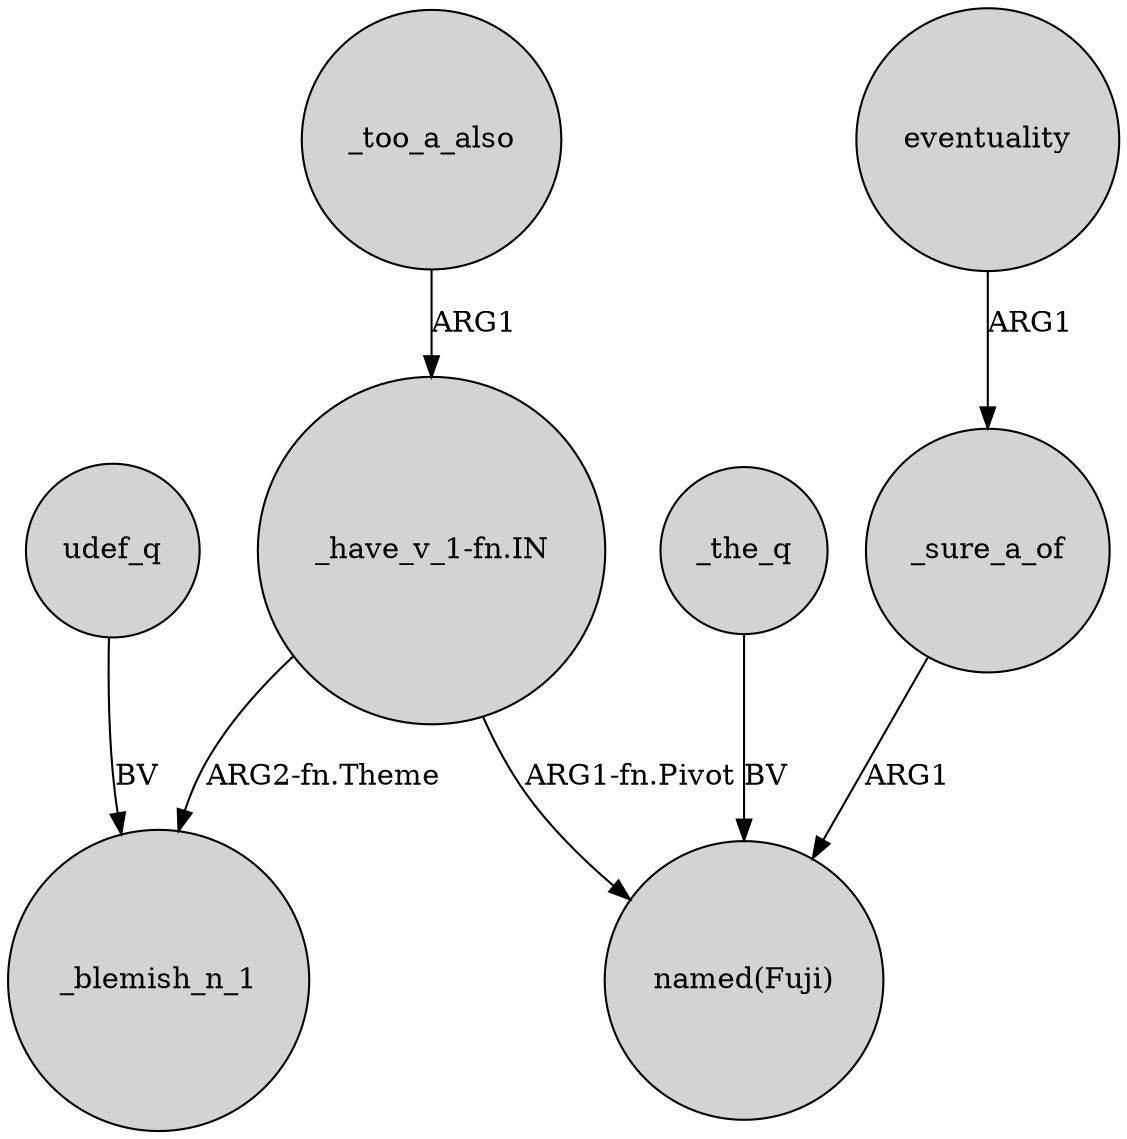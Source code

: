 digraph {
	node [shape=circle style=filled]
	_too_a_also -> "_have_v_1-fn.IN" [label=ARG1]
	"_have_v_1-fn.IN" -> _blemish_n_1 [label="ARG2-fn.Theme"]
	eventuality -> _sure_a_of [label=ARG1]
	udef_q -> _blemish_n_1 [label=BV]
	_the_q -> "named(Fuji)" [label=BV]
	"_have_v_1-fn.IN" -> "named(Fuji)" [label="ARG1-fn.Pivot"]
	_sure_a_of -> "named(Fuji)" [label=ARG1]
}
